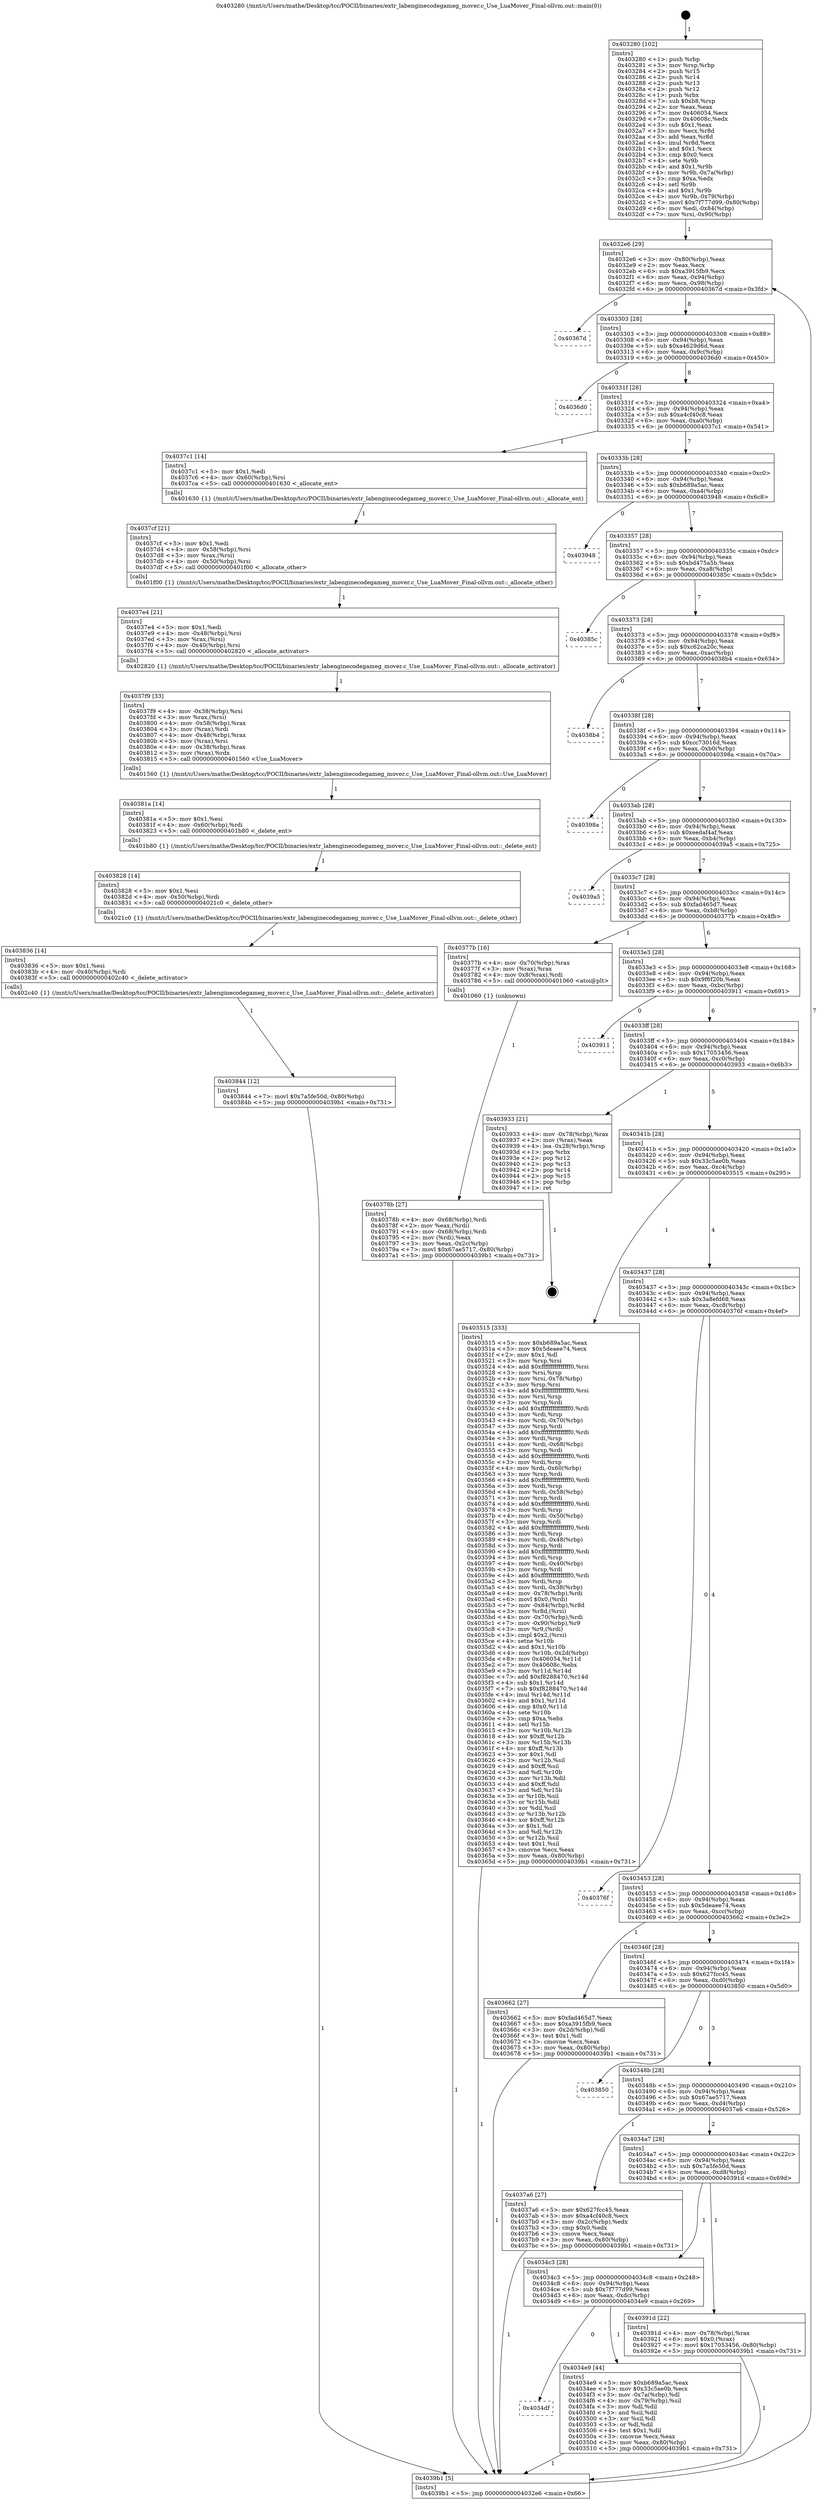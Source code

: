 digraph "0x403280" {
  label = "0x403280 (/mnt/c/Users/mathe/Desktop/tcc/POCII/binaries/extr_labenginecodegameg_mover.c_Use_LuaMover_Final-ollvm.out::main(0))"
  labelloc = "t"
  node[shape=record]

  Entry [label="",width=0.3,height=0.3,shape=circle,fillcolor=black,style=filled]
  "0x4032e6" [label="{
     0x4032e6 [29]\l
     | [instrs]\l
     &nbsp;&nbsp;0x4032e6 \<+3\>: mov -0x80(%rbp),%eax\l
     &nbsp;&nbsp;0x4032e9 \<+2\>: mov %eax,%ecx\l
     &nbsp;&nbsp;0x4032eb \<+6\>: sub $0xa3915fb9,%ecx\l
     &nbsp;&nbsp;0x4032f1 \<+6\>: mov %eax,-0x94(%rbp)\l
     &nbsp;&nbsp;0x4032f7 \<+6\>: mov %ecx,-0x98(%rbp)\l
     &nbsp;&nbsp;0x4032fd \<+6\>: je 000000000040367d \<main+0x3fd\>\l
  }"]
  "0x40367d" [label="{
     0x40367d\l
  }", style=dashed]
  "0x403303" [label="{
     0x403303 [28]\l
     | [instrs]\l
     &nbsp;&nbsp;0x403303 \<+5\>: jmp 0000000000403308 \<main+0x88\>\l
     &nbsp;&nbsp;0x403308 \<+6\>: mov -0x94(%rbp),%eax\l
     &nbsp;&nbsp;0x40330e \<+5\>: sub $0xa4629d6d,%eax\l
     &nbsp;&nbsp;0x403313 \<+6\>: mov %eax,-0x9c(%rbp)\l
     &nbsp;&nbsp;0x403319 \<+6\>: je 00000000004036d0 \<main+0x450\>\l
  }"]
  Exit [label="",width=0.3,height=0.3,shape=circle,fillcolor=black,style=filled,peripheries=2]
  "0x4036d0" [label="{
     0x4036d0\l
  }", style=dashed]
  "0x40331f" [label="{
     0x40331f [28]\l
     | [instrs]\l
     &nbsp;&nbsp;0x40331f \<+5\>: jmp 0000000000403324 \<main+0xa4\>\l
     &nbsp;&nbsp;0x403324 \<+6\>: mov -0x94(%rbp),%eax\l
     &nbsp;&nbsp;0x40332a \<+5\>: sub $0xa4cf40c8,%eax\l
     &nbsp;&nbsp;0x40332f \<+6\>: mov %eax,-0xa0(%rbp)\l
     &nbsp;&nbsp;0x403335 \<+6\>: je 00000000004037c1 \<main+0x541\>\l
  }"]
  "0x403844" [label="{
     0x403844 [12]\l
     | [instrs]\l
     &nbsp;&nbsp;0x403844 \<+7\>: movl $0x7a5fe50d,-0x80(%rbp)\l
     &nbsp;&nbsp;0x40384b \<+5\>: jmp 00000000004039b1 \<main+0x731\>\l
  }"]
  "0x4037c1" [label="{
     0x4037c1 [14]\l
     | [instrs]\l
     &nbsp;&nbsp;0x4037c1 \<+5\>: mov $0x1,%edi\l
     &nbsp;&nbsp;0x4037c6 \<+4\>: mov -0x60(%rbp),%rsi\l
     &nbsp;&nbsp;0x4037ca \<+5\>: call 0000000000401630 \<_allocate_ent\>\l
     | [calls]\l
     &nbsp;&nbsp;0x401630 \{1\} (/mnt/c/Users/mathe/Desktop/tcc/POCII/binaries/extr_labenginecodegameg_mover.c_Use_LuaMover_Final-ollvm.out::_allocate_ent)\l
  }"]
  "0x40333b" [label="{
     0x40333b [28]\l
     | [instrs]\l
     &nbsp;&nbsp;0x40333b \<+5\>: jmp 0000000000403340 \<main+0xc0\>\l
     &nbsp;&nbsp;0x403340 \<+6\>: mov -0x94(%rbp),%eax\l
     &nbsp;&nbsp;0x403346 \<+5\>: sub $0xb689a5ac,%eax\l
     &nbsp;&nbsp;0x40334b \<+6\>: mov %eax,-0xa4(%rbp)\l
     &nbsp;&nbsp;0x403351 \<+6\>: je 0000000000403948 \<main+0x6c8\>\l
  }"]
  "0x403836" [label="{
     0x403836 [14]\l
     | [instrs]\l
     &nbsp;&nbsp;0x403836 \<+5\>: mov $0x1,%esi\l
     &nbsp;&nbsp;0x40383b \<+4\>: mov -0x40(%rbp),%rdi\l
     &nbsp;&nbsp;0x40383f \<+5\>: call 0000000000402c40 \<_delete_activator\>\l
     | [calls]\l
     &nbsp;&nbsp;0x402c40 \{1\} (/mnt/c/Users/mathe/Desktop/tcc/POCII/binaries/extr_labenginecodegameg_mover.c_Use_LuaMover_Final-ollvm.out::_delete_activator)\l
  }"]
  "0x403948" [label="{
     0x403948\l
  }", style=dashed]
  "0x403357" [label="{
     0x403357 [28]\l
     | [instrs]\l
     &nbsp;&nbsp;0x403357 \<+5\>: jmp 000000000040335c \<main+0xdc\>\l
     &nbsp;&nbsp;0x40335c \<+6\>: mov -0x94(%rbp),%eax\l
     &nbsp;&nbsp;0x403362 \<+5\>: sub $0xbd475a5b,%eax\l
     &nbsp;&nbsp;0x403367 \<+6\>: mov %eax,-0xa8(%rbp)\l
     &nbsp;&nbsp;0x40336d \<+6\>: je 000000000040385c \<main+0x5dc\>\l
  }"]
  "0x403828" [label="{
     0x403828 [14]\l
     | [instrs]\l
     &nbsp;&nbsp;0x403828 \<+5\>: mov $0x1,%esi\l
     &nbsp;&nbsp;0x40382d \<+4\>: mov -0x50(%rbp),%rdi\l
     &nbsp;&nbsp;0x403831 \<+5\>: call 00000000004021c0 \<_delete_other\>\l
     | [calls]\l
     &nbsp;&nbsp;0x4021c0 \{1\} (/mnt/c/Users/mathe/Desktop/tcc/POCII/binaries/extr_labenginecodegameg_mover.c_Use_LuaMover_Final-ollvm.out::_delete_other)\l
  }"]
  "0x40385c" [label="{
     0x40385c\l
  }", style=dashed]
  "0x403373" [label="{
     0x403373 [28]\l
     | [instrs]\l
     &nbsp;&nbsp;0x403373 \<+5\>: jmp 0000000000403378 \<main+0xf8\>\l
     &nbsp;&nbsp;0x403378 \<+6\>: mov -0x94(%rbp),%eax\l
     &nbsp;&nbsp;0x40337e \<+5\>: sub $0xc62ca20c,%eax\l
     &nbsp;&nbsp;0x403383 \<+6\>: mov %eax,-0xac(%rbp)\l
     &nbsp;&nbsp;0x403389 \<+6\>: je 00000000004038b4 \<main+0x634\>\l
  }"]
  "0x40381a" [label="{
     0x40381a [14]\l
     | [instrs]\l
     &nbsp;&nbsp;0x40381a \<+5\>: mov $0x1,%esi\l
     &nbsp;&nbsp;0x40381f \<+4\>: mov -0x60(%rbp),%rdi\l
     &nbsp;&nbsp;0x403823 \<+5\>: call 0000000000401b80 \<_delete_ent\>\l
     | [calls]\l
     &nbsp;&nbsp;0x401b80 \{1\} (/mnt/c/Users/mathe/Desktop/tcc/POCII/binaries/extr_labenginecodegameg_mover.c_Use_LuaMover_Final-ollvm.out::_delete_ent)\l
  }"]
  "0x4038b4" [label="{
     0x4038b4\l
  }", style=dashed]
  "0x40338f" [label="{
     0x40338f [28]\l
     | [instrs]\l
     &nbsp;&nbsp;0x40338f \<+5\>: jmp 0000000000403394 \<main+0x114\>\l
     &nbsp;&nbsp;0x403394 \<+6\>: mov -0x94(%rbp),%eax\l
     &nbsp;&nbsp;0x40339a \<+5\>: sub $0xcc73016d,%eax\l
     &nbsp;&nbsp;0x40339f \<+6\>: mov %eax,-0xb0(%rbp)\l
     &nbsp;&nbsp;0x4033a5 \<+6\>: je 000000000040398a \<main+0x70a\>\l
  }"]
  "0x4037f9" [label="{
     0x4037f9 [33]\l
     | [instrs]\l
     &nbsp;&nbsp;0x4037f9 \<+4\>: mov -0x38(%rbp),%rsi\l
     &nbsp;&nbsp;0x4037fd \<+3\>: mov %rax,(%rsi)\l
     &nbsp;&nbsp;0x403800 \<+4\>: mov -0x58(%rbp),%rax\l
     &nbsp;&nbsp;0x403804 \<+3\>: mov (%rax),%rdi\l
     &nbsp;&nbsp;0x403807 \<+4\>: mov -0x48(%rbp),%rax\l
     &nbsp;&nbsp;0x40380b \<+3\>: mov (%rax),%rsi\l
     &nbsp;&nbsp;0x40380e \<+4\>: mov -0x38(%rbp),%rax\l
     &nbsp;&nbsp;0x403812 \<+3\>: mov (%rax),%rdx\l
     &nbsp;&nbsp;0x403815 \<+5\>: call 0000000000401560 \<Use_LuaMover\>\l
     | [calls]\l
     &nbsp;&nbsp;0x401560 \{1\} (/mnt/c/Users/mathe/Desktop/tcc/POCII/binaries/extr_labenginecodegameg_mover.c_Use_LuaMover_Final-ollvm.out::Use_LuaMover)\l
  }"]
  "0x40398a" [label="{
     0x40398a\l
  }", style=dashed]
  "0x4033ab" [label="{
     0x4033ab [28]\l
     | [instrs]\l
     &nbsp;&nbsp;0x4033ab \<+5\>: jmp 00000000004033b0 \<main+0x130\>\l
     &nbsp;&nbsp;0x4033b0 \<+6\>: mov -0x94(%rbp),%eax\l
     &nbsp;&nbsp;0x4033b6 \<+5\>: sub $0xeedaf4af,%eax\l
     &nbsp;&nbsp;0x4033bb \<+6\>: mov %eax,-0xb4(%rbp)\l
     &nbsp;&nbsp;0x4033c1 \<+6\>: je 00000000004039a5 \<main+0x725\>\l
  }"]
  "0x4037e4" [label="{
     0x4037e4 [21]\l
     | [instrs]\l
     &nbsp;&nbsp;0x4037e4 \<+5\>: mov $0x1,%edi\l
     &nbsp;&nbsp;0x4037e9 \<+4\>: mov -0x48(%rbp),%rsi\l
     &nbsp;&nbsp;0x4037ed \<+3\>: mov %rax,(%rsi)\l
     &nbsp;&nbsp;0x4037f0 \<+4\>: mov -0x40(%rbp),%rsi\l
     &nbsp;&nbsp;0x4037f4 \<+5\>: call 0000000000402820 \<_allocate_activator\>\l
     | [calls]\l
     &nbsp;&nbsp;0x402820 \{1\} (/mnt/c/Users/mathe/Desktop/tcc/POCII/binaries/extr_labenginecodegameg_mover.c_Use_LuaMover_Final-ollvm.out::_allocate_activator)\l
  }"]
  "0x4039a5" [label="{
     0x4039a5\l
  }", style=dashed]
  "0x4033c7" [label="{
     0x4033c7 [28]\l
     | [instrs]\l
     &nbsp;&nbsp;0x4033c7 \<+5\>: jmp 00000000004033cc \<main+0x14c\>\l
     &nbsp;&nbsp;0x4033cc \<+6\>: mov -0x94(%rbp),%eax\l
     &nbsp;&nbsp;0x4033d2 \<+5\>: sub $0xfad465d7,%eax\l
     &nbsp;&nbsp;0x4033d7 \<+6\>: mov %eax,-0xb8(%rbp)\l
     &nbsp;&nbsp;0x4033dd \<+6\>: je 000000000040377b \<main+0x4fb\>\l
  }"]
  "0x4037cf" [label="{
     0x4037cf [21]\l
     | [instrs]\l
     &nbsp;&nbsp;0x4037cf \<+5\>: mov $0x1,%edi\l
     &nbsp;&nbsp;0x4037d4 \<+4\>: mov -0x58(%rbp),%rsi\l
     &nbsp;&nbsp;0x4037d8 \<+3\>: mov %rax,(%rsi)\l
     &nbsp;&nbsp;0x4037db \<+4\>: mov -0x50(%rbp),%rsi\l
     &nbsp;&nbsp;0x4037df \<+5\>: call 0000000000401f00 \<_allocate_other\>\l
     | [calls]\l
     &nbsp;&nbsp;0x401f00 \{1\} (/mnt/c/Users/mathe/Desktop/tcc/POCII/binaries/extr_labenginecodegameg_mover.c_Use_LuaMover_Final-ollvm.out::_allocate_other)\l
  }"]
  "0x40377b" [label="{
     0x40377b [16]\l
     | [instrs]\l
     &nbsp;&nbsp;0x40377b \<+4\>: mov -0x70(%rbp),%rax\l
     &nbsp;&nbsp;0x40377f \<+3\>: mov (%rax),%rax\l
     &nbsp;&nbsp;0x403782 \<+4\>: mov 0x8(%rax),%rdi\l
     &nbsp;&nbsp;0x403786 \<+5\>: call 0000000000401060 \<atoi@plt\>\l
     | [calls]\l
     &nbsp;&nbsp;0x401060 \{1\} (unknown)\l
  }"]
  "0x4033e3" [label="{
     0x4033e3 [28]\l
     | [instrs]\l
     &nbsp;&nbsp;0x4033e3 \<+5\>: jmp 00000000004033e8 \<main+0x168\>\l
     &nbsp;&nbsp;0x4033e8 \<+6\>: mov -0x94(%rbp),%eax\l
     &nbsp;&nbsp;0x4033ee \<+5\>: sub $0x9f6f20b,%eax\l
     &nbsp;&nbsp;0x4033f3 \<+6\>: mov %eax,-0xbc(%rbp)\l
     &nbsp;&nbsp;0x4033f9 \<+6\>: je 0000000000403911 \<main+0x691\>\l
  }"]
  "0x40378b" [label="{
     0x40378b [27]\l
     | [instrs]\l
     &nbsp;&nbsp;0x40378b \<+4\>: mov -0x68(%rbp),%rdi\l
     &nbsp;&nbsp;0x40378f \<+2\>: mov %eax,(%rdi)\l
     &nbsp;&nbsp;0x403791 \<+4\>: mov -0x68(%rbp),%rdi\l
     &nbsp;&nbsp;0x403795 \<+2\>: mov (%rdi),%eax\l
     &nbsp;&nbsp;0x403797 \<+3\>: mov %eax,-0x2c(%rbp)\l
     &nbsp;&nbsp;0x40379a \<+7\>: movl $0x67ae5717,-0x80(%rbp)\l
     &nbsp;&nbsp;0x4037a1 \<+5\>: jmp 00000000004039b1 \<main+0x731\>\l
  }"]
  "0x403911" [label="{
     0x403911\l
  }", style=dashed]
  "0x4033ff" [label="{
     0x4033ff [28]\l
     | [instrs]\l
     &nbsp;&nbsp;0x4033ff \<+5\>: jmp 0000000000403404 \<main+0x184\>\l
     &nbsp;&nbsp;0x403404 \<+6\>: mov -0x94(%rbp),%eax\l
     &nbsp;&nbsp;0x40340a \<+5\>: sub $0x17053456,%eax\l
     &nbsp;&nbsp;0x40340f \<+6\>: mov %eax,-0xc0(%rbp)\l
     &nbsp;&nbsp;0x403415 \<+6\>: je 0000000000403933 \<main+0x6b3\>\l
  }"]
  "0x403280" [label="{
     0x403280 [102]\l
     | [instrs]\l
     &nbsp;&nbsp;0x403280 \<+1\>: push %rbp\l
     &nbsp;&nbsp;0x403281 \<+3\>: mov %rsp,%rbp\l
     &nbsp;&nbsp;0x403284 \<+2\>: push %r15\l
     &nbsp;&nbsp;0x403286 \<+2\>: push %r14\l
     &nbsp;&nbsp;0x403288 \<+2\>: push %r13\l
     &nbsp;&nbsp;0x40328a \<+2\>: push %r12\l
     &nbsp;&nbsp;0x40328c \<+1\>: push %rbx\l
     &nbsp;&nbsp;0x40328d \<+7\>: sub $0xb8,%rsp\l
     &nbsp;&nbsp;0x403294 \<+2\>: xor %eax,%eax\l
     &nbsp;&nbsp;0x403296 \<+7\>: mov 0x406054,%ecx\l
     &nbsp;&nbsp;0x40329d \<+7\>: mov 0x40608c,%edx\l
     &nbsp;&nbsp;0x4032a4 \<+3\>: sub $0x1,%eax\l
     &nbsp;&nbsp;0x4032a7 \<+3\>: mov %ecx,%r8d\l
     &nbsp;&nbsp;0x4032aa \<+3\>: add %eax,%r8d\l
     &nbsp;&nbsp;0x4032ad \<+4\>: imul %r8d,%ecx\l
     &nbsp;&nbsp;0x4032b1 \<+3\>: and $0x1,%ecx\l
     &nbsp;&nbsp;0x4032b4 \<+3\>: cmp $0x0,%ecx\l
     &nbsp;&nbsp;0x4032b7 \<+4\>: sete %r9b\l
     &nbsp;&nbsp;0x4032bb \<+4\>: and $0x1,%r9b\l
     &nbsp;&nbsp;0x4032bf \<+4\>: mov %r9b,-0x7a(%rbp)\l
     &nbsp;&nbsp;0x4032c3 \<+3\>: cmp $0xa,%edx\l
     &nbsp;&nbsp;0x4032c6 \<+4\>: setl %r9b\l
     &nbsp;&nbsp;0x4032ca \<+4\>: and $0x1,%r9b\l
     &nbsp;&nbsp;0x4032ce \<+4\>: mov %r9b,-0x79(%rbp)\l
     &nbsp;&nbsp;0x4032d2 \<+7\>: movl $0x7f777d99,-0x80(%rbp)\l
     &nbsp;&nbsp;0x4032d9 \<+6\>: mov %edi,-0x84(%rbp)\l
     &nbsp;&nbsp;0x4032df \<+7\>: mov %rsi,-0x90(%rbp)\l
  }"]
  "0x403933" [label="{
     0x403933 [21]\l
     | [instrs]\l
     &nbsp;&nbsp;0x403933 \<+4\>: mov -0x78(%rbp),%rax\l
     &nbsp;&nbsp;0x403937 \<+2\>: mov (%rax),%eax\l
     &nbsp;&nbsp;0x403939 \<+4\>: lea -0x28(%rbp),%rsp\l
     &nbsp;&nbsp;0x40393d \<+1\>: pop %rbx\l
     &nbsp;&nbsp;0x40393e \<+2\>: pop %r12\l
     &nbsp;&nbsp;0x403940 \<+2\>: pop %r13\l
     &nbsp;&nbsp;0x403942 \<+2\>: pop %r14\l
     &nbsp;&nbsp;0x403944 \<+2\>: pop %r15\l
     &nbsp;&nbsp;0x403946 \<+1\>: pop %rbp\l
     &nbsp;&nbsp;0x403947 \<+1\>: ret\l
  }"]
  "0x40341b" [label="{
     0x40341b [28]\l
     | [instrs]\l
     &nbsp;&nbsp;0x40341b \<+5\>: jmp 0000000000403420 \<main+0x1a0\>\l
     &nbsp;&nbsp;0x403420 \<+6\>: mov -0x94(%rbp),%eax\l
     &nbsp;&nbsp;0x403426 \<+5\>: sub $0x33c5ae0b,%eax\l
     &nbsp;&nbsp;0x40342b \<+6\>: mov %eax,-0xc4(%rbp)\l
     &nbsp;&nbsp;0x403431 \<+6\>: je 0000000000403515 \<main+0x295\>\l
  }"]
  "0x4039b1" [label="{
     0x4039b1 [5]\l
     | [instrs]\l
     &nbsp;&nbsp;0x4039b1 \<+5\>: jmp 00000000004032e6 \<main+0x66\>\l
  }"]
  "0x403515" [label="{
     0x403515 [333]\l
     | [instrs]\l
     &nbsp;&nbsp;0x403515 \<+5\>: mov $0xb689a5ac,%eax\l
     &nbsp;&nbsp;0x40351a \<+5\>: mov $0x5deaee74,%ecx\l
     &nbsp;&nbsp;0x40351f \<+2\>: mov $0x1,%dl\l
     &nbsp;&nbsp;0x403521 \<+3\>: mov %rsp,%rsi\l
     &nbsp;&nbsp;0x403524 \<+4\>: add $0xfffffffffffffff0,%rsi\l
     &nbsp;&nbsp;0x403528 \<+3\>: mov %rsi,%rsp\l
     &nbsp;&nbsp;0x40352b \<+4\>: mov %rsi,-0x78(%rbp)\l
     &nbsp;&nbsp;0x40352f \<+3\>: mov %rsp,%rsi\l
     &nbsp;&nbsp;0x403532 \<+4\>: add $0xfffffffffffffff0,%rsi\l
     &nbsp;&nbsp;0x403536 \<+3\>: mov %rsi,%rsp\l
     &nbsp;&nbsp;0x403539 \<+3\>: mov %rsp,%rdi\l
     &nbsp;&nbsp;0x40353c \<+4\>: add $0xfffffffffffffff0,%rdi\l
     &nbsp;&nbsp;0x403540 \<+3\>: mov %rdi,%rsp\l
     &nbsp;&nbsp;0x403543 \<+4\>: mov %rdi,-0x70(%rbp)\l
     &nbsp;&nbsp;0x403547 \<+3\>: mov %rsp,%rdi\l
     &nbsp;&nbsp;0x40354a \<+4\>: add $0xfffffffffffffff0,%rdi\l
     &nbsp;&nbsp;0x40354e \<+3\>: mov %rdi,%rsp\l
     &nbsp;&nbsp;0x403551 \<+4\>: mov %rdi,-0x68(%rbp)\l
     &nbsp;&nbsp;0x403555 \<+3\>: mov %rsp,%rdi\l
     &nbsp;&nbsp;0x403558 \<+4\>: add $0xfffffffffffffff0,%rdi\l
     &nbsp;&nbsp;0x40355c \<+3\>: mov %rdi,%rsp\l
     &nbsp;&nbsp;0x40355f \<+4\>: mov %rdi,-0x60(%rbp)\l
     &nbsp;&nbsp;0x403563 \<+3\>: mov %rsp,%rdi\l
     &nbsp;&nbsp;0x403566 \<+4\>: add $0xfffffffffffffff0,%rdi\l
     &nbsp;&nbsp;0x40356a \<+3\>: mov %rdi,%rsp\l
     &nbsp;&nbsp;0x40356d \<+4\>: mov %rdi,-0x58(%rbp)\l
     &nbsp;&nbsp;0x403571 \<+3\>: mov %rsp,%rdi\l
     &nbsp;&nbsp;0x403574 \<+4\>: add $0xfffffffffffffff0,%rdi\l
     &nbsp;&nbsp;0x403578 \<+3\>: mov %rdi,%rsp\l
     &nbsp;&nbsp;0x40357b \<+4\>: mov %rdi,-0x50(%rbp)\l
     &nbsp;&nbsp;0x40357f \<+3\>: mov %rsp,%rdi\l
     &nbsp;&nbsp;0x403582 \<+4\>: add $0xfffffffffffffff0,%rdi\l
     &nbsp;&nbsp;0x403586 \<+3\>: mov %rdi,%rsp\l
     &nbsp;&nbsp;0x403589 \<+4\>: mov %rdi,-0x48(%rbp)\l
     &nbsp;&nbsp;0x40358d \<+3\>: mov %rsp,%rdi\l
     &nbsp;&nbsp;0x403590 \<+4\>: add $0xfffffffffffffff0,%rdi\l
     &nbsp;&nbsp;0x403594 \<+3\>: mov %rdi,%rsp\l
     &nbsp;&nbsp;0x403597 \<+4\>: mov %rdi,-0x40(%rbp)\l
     &nbsp;&nbsp;0x40359b \<+3\>: mov %rsp,%rdi\l
     &nbsp;&nbsp;0x40359e \<+4\>: add $0xfffffffffffffff0,%rdi\l
     &nbsp;&nbsp;0x4035a2 \<+3\>: mov %rdi,%rsp\l
     &nbsp;&nbsp;0x4035a5 \<+4\>: mov %rdi,-0x38(%rbp)\l
     &nbsp;&nbsp;0x4035a9 \<+4\>: mov -0x78(%rbp),%rdi\l
     &nbsp;&nbsp;0x4035ad \<+6\>: movl $0x0,(%rdi)\l
     &nbsp;&nbsp;0x4035b3 \<+7\>: mov -0x84(%rbp),%r8d\l
     &nbsp;&nbsp;0x4035ba \<+3\>: mov %r8d,(%rsi)\l
     &nbsp;&nbsp;0x4035bd \<+4\>: mov -0x70(%rbp),%rdi\l
     &nbsp;&nbsp;0x4035c1 \<+7\>: mov -0x90(%rbp),%r9\l
     &nbsp;&nbsp;0x4035c8 \<+3\>: mov %r9,(%rdi)\l
     &nbsp;&nbsp;0x4035cb \<+3\>: cmpl $0x2,(%rsi)\l
     &nbsp;&nbsp;0x4035ce \<+4\>: setne %r10b\l
     &nbsp;&nbsp;0x4035d2 \<+4\>: and $0x1,%r10b\l
     &nbsp;&nbsp;0x4035d6 \<+4\>: mov %r10b,-0x2d(%rbp)\l
     &nbsp;&nbsp;0x4035da \<+8\>: mov 0x406054,%r11d\l
     &nbsp;&nbsp;0x4035e2 \<+7\>: mov 0x40608c,%ebx\l
     &nbsp;&nbsp;0x4035e9 \<+3\>: mov %r11d,%r14d\l
     &nbsp;&nbsp;0x4035ec \<+7\>: add $0xf8288470,%r14d\l
     &nbsp;&nbsp;0x4035f3 \<+4\>: sub $0x1,%r14d\l
     &nbsp;&nbsp;0x4035f7 \<+7\>: sub $0xf8288470,%r14d\l
     &nbsp;&nbsp;0x4035fe \<+4\>: imul %r14d,%r11d\l
     &nbsp;&nbsp;0x403602 \<+4\>: and $0x1,%r11d\l
     &nbsp;&nbsp;0x403606 \<+4\>: cmp $0x0,%r11d\l
     &nbsp;&nbsp;0x40360a \<+4\>: sete %r10b\l
     &nbsp;&nbsp;0x40360e \<+3\>: cmp $0xa,%ebx\l
     &nbsp;&nbsp;0x403611 \<+4\>: setl %r15b\l
     &nbsp;&nbsp;0x403615 \<+3\>: mov %r10b,%r12b\l
     &nbsp;&nbsp;0x403618 \<+4\>: xor $0xff,%r12b\l
     &nbsp;&nbsp;0x40361c \<+3\>: mov %r15b,%r13b\l
     &nbsp;&nbsp;0x40361f \<+4\>: xor $0xff,%r13b\l
     &nbsp;&nbsp;0x403623 \<+3\>: xor $0x1,%dl\l
     &nbsp;&nbsp;0x403626 \<+3\>: mov %r12b,%sil\l
     &nbsp;&nbsp;0x403629 \<+4\>: and $0xff,%sil\l
     &nbsp;&nbsp;0x40362d \<+3\>: and %dl,%r10b\l
     &nbsp;&nbsp;0x403630 \<+3\>: mov %r13b,%dil\l
     &nbsp;&nbsp;0x403633 \<+4\>: and $0xff,%dil\l
     &nbsp;&nbsp;0x403637 \<+3\>: and %dl,%r15b\l
     &nbsp;&nbsp;0x40363a \<+3\>: or %r10b,%sil\l
     &nbsp;&nbsp;0x40363d \<+3\>: or %r15b,%dil\l
     &nbsp;&nbsp;0x403640 \<+3\>: xor %dil,%sil\l
     &nbsp;&nbsp;0x403643 \<+3\>: or %r13b,%r12b\l
     &nbsp;&nbsp;0x403646 \<+4\>: xor $0xff,%r12b\l
     &nbsp;&nbsp;0x40364a \<+3\>: or $0x1,%dl\l
     &nbsp;&nbsp;0x40364d \<+3\>: and %dl,%r12b\l
     &nbsp;&nbsp;0x403650 \<+3\>: or %r12b,%sil\l
     &nbsp;&nbsp;0x403653 \<+4\>: test $0x1,%sil\l
     &nbsp;&nbsp;0x403657 \<+3\>: cmovne %ecx,%eax\l
     &nbsp;&nbsp;0x40365a \<+3\>: mov %eax,-0x80(%rbp)\l
     &nbsp;&nbsp;0x40365d \<+5\>: jmp 00000000004039b1 \<main+0x731\>\l
  }"]
  "0x403437" [label="{
     0x403437 [28]\l
     | [instrs]\l
     &nbsp;&nbsp;0x403437 \<+5\>: jmp 000000000040343c \<main+0x1bc\>\l
     &nbsp;&nbsp;0x40343c \<+6\>: mov -0x94(%rbp),%eax\l
     &nbsp;&nbsp;0x403442 \<+5\>: sub $0x3a8efd68,%eax\l
     &nbsp;&nbsp;0x403447 \<+6\>: mov %eax,-0xc8(%rbp)\l
     &nbsp;&nbsp;0x40344d \<+6\>: je 000000000040376f \<main+0x4ef\>\l
  }"]
  "0x4034df" [label="{
     0x4034df\l
  }", style=dashed]
  "0x40376f" [label="{
     0x40376f\l
  }", style=dashed]
  "0x403453" [label="{
     0x403453 [28]\l
     | [instrs]\l
     &nbsp;&nbsp;0x403453 \<+5\>: jmp 0000000000403458 \<main+0x1d8\>\l
     &nbsp;&nbsp;0x403458 \<+6\>: mov -0x94(%rbp),%eax\l
     &nbsp;&nbsp;0x40345e \<+5\>: sub $0x5deaee74,%eax\l
     &nbsp;&nbsp;0x403463 \<+6\>: mov %eax,-0xcc(%rbp)\l
     &nbsp;&nbsp;0x403469 \<+6\>: je 0000000000403662 \<main+0x3e2\>\l
  }"]
  "0x4034e9" [label="{
     0x4034e9 [44]\l
     | [instrs]\l
     &nbsp;&nbsp;0x4034e9 \<+5\>: mov $0xb689a5ac,%eax\l
     &nbsp;&nbsp;0x4034ee \<+5\>: mov $0x33c5ae0b,%ecx\l
     &nbsp;&nbsp;0x4034f3 \<+3\>: mov -0x7a(%rbp),%dl\l
     &nbsp;&nbsp;0x4034f6 \<+4\>: mov -0x79(%rbp),%sil\l
     &nbsp;&nbsp;0x4034fa \<+3\>: mov %dl,%dil\l
     &nbsp;&nbsp;0x4034fd \<+3\>: and %sil,%dil\l
     &nbsp;&nbsp;0x403500 \<+3\>: xor %sil,%dl\l
     &nbsp;&nbsp;0x403503 \<+3\>: or %dl,%dil\l
     &nbsp;&nbsp;0x403506 \<+4\>: test $0x1,%dil\l
     &nbsp;&nbsp;0x40350a \<+3\>: cmovne %ecx,%eax\l
     &nbsp;&nbsp;0x40350d \<+3\>: mov %eax,-0x80(%rbp)\l
     &nbsp;&nbsp;0x403510 \<+5\>: jmp 00000000004039b1 \<main+0x731\>\l
  }"]
  "0x403662" [label="{
     0x403662 [27]\l
     | [instrs]\l
     &nbsp;&nbsp;0x403662 \<+5\>: mov $0xfad465d7,%eax\l
     &nbsp;&nbsp;0x403667 \<+5\>: mov $0xa3915fb9,%ecx\l
     &nbsp;&nbsp;0x40366c \<+3\>: mov -0x2d(%rbp),%dl\l
     &nbsp;&nbsp;0x40366f \<+3\>: test $0x1,%dl\l
     &nbsp;&nbsp;0x403672 \<+3\>: cmovne %ecx,%eax\l
     &nbsp;&nbsp;0x403675 \<+3\>: mov %eax,-0x80(%rbp)\l
     &nbsp;&nbsp;0x403678 \<+5\>: jmp 00000000004039b1 \<main+0x731\>\l
  }"]
  "0x40346f" [label="{
     0x40346f [28]\l
     | [instrs]\l
     &nbsp;&nbsp;0x40346f \<+5\>: jmp 0000000000403474 \<main+0x1f4\>\l
     &nbsp;&nbsp;0x403474 \<+6\>: mov -0x94(%rbp),%eax\l
     &nbsp;&nbsp;0x40347a \<+5\>: sub $0x627fcc45,%eax\l
     &nbsp;&nbsp;0x40347f \<+6\>: mov %eax,-0xd0(%rbp)\l
     &nbsp;&nbsp;0x403485 \<+6\>: je 0000000000403850 \<main+0x5d0\>\l
  }"]
  "0x4034c3" [label="{
     0x4034c3 [28]\l
     | [instrs]\l
     &nbsp;&nbsp;0x4034c3 \<+5\>: jmp 00000000004034c8 \<main+0x248\>\l
     &nbsp;&nbsp;0x4034c8 \<+6\>: mov -0x94(%rbp),%eax\l
     &nbsp;&nbsp;0x4034ce \<+5\>: sub $0x7f777d99,%eax\l
     &nbsp;&nbsp;0x4034d3 \<+6\>: mov %eax,-0xdc(%rbp)\l
     &nbsp;&nbsp;0x4034d9 \<+6\>: je 00000000004034e9 \<main+0x269\>\l
  }"]
  "0x403850" [label="{
     0x403850\l
  }", style=dashed]
  "0x40348b" [label="{
     0x40348b [28]\l
     | [instrs]\l
     &nbsp;&nbsp;0x40348b \<+5\>: jmp 0000000000403490 \<main+0x210\>\l
     &nbsp;&nbsp;0x403490 \<+6\>: mov -0x94(%rbp),%eax\l
     &nbsp;&nbsp;0x403496 \<+5\>: sub $0x67ae5717,%eax\l
     &nbsp;&nbsp;0x40349b \<+6\>: mov %eax,-0xd4(%rbp)\l
     &nbsp;&nbsp;0x4034a1 \<+6\>: je 00000000004037a6 \<main+0x526\>\l
  }"]
  "0x40391d" [label="{
     0x40391d [22]\l
     | [instrs]\l
     &nbsp;&nbsp;0x40391d \<+4\>: mov -0x78(%rbp),%rax\l
     &nbsp;&nbsp;0x403921 \<+6\>: movl $0x0,(%rax)\l
     &nbsp;&nbsp;0x403927 \<+7\>: movl $0x17053456,-0x80(%rbp)\l
     &nbsp;&nbsp;0x40392e \<+5\>: jmp 00000000004039b1 \<main+0x731\>\l
  }"]
  "0x4037a6" [label="{
     0x4037a6 [27]\l
     | [instrs]\l
     &nbsp;&nbsp;0x4037a6 \<+5\>: mov $0x627fcc45,%eax\l
     &nbsp;&nbsp;0x4037ab \<+5\>: mov $0xa4cf40c8,%ecx\l
     &nbsp;&nbsp;0x4037b0 \<+3\>: mov -0x2c(%rbp),%edx\l
     &nbsp;&nbsp;0x4037b3 \<+3\>: cmp $0x0,%edx\l
     &nbsp;&nbsp;0x4037b6 \<+3\>: cmove %ecx,%eax\l
     &nbsp;&nbsp;0x4037b9 \<+3\>: mov %eax,-0x80(%rbp)\l
     &nbsp;&nbsp;0x4037bc \<+5\>: jmp 00000000004039b1 \<main+0x731\>\l
  }"]
  "0x4034a7" [label="{
     0x4034a7 [28]\l
     | [instrs]\l
     &nbsp;&nbsp;0x4034a7 \<+5\>: jmp 00000000004034ac \<main+0x22c\>\l
     &nbsp;&nbsp;0x4034ac \<+6\>: mov -0x94(%rbp),%eax\l
     &nbsp;&nbsp;0x4034b2 \<+5\>: sub $0x7a5fe50d,%eax\l
     &nbsp;&nbsp;0x4034b7 \<+6\>: mov %eax,-0xd8(%rbp)\l
     &nbsp;&nbsp;0x4034bd \<+6\>: je 000000000040391d \<main+0x69d\>\l
  }"]
  Entry -> "0x403280" [label=" 1"]
  "0x4032e6" -> "0x40367d" [label=" 0"]
  "0x4032e6" -> "0x403303" [label=" 8"]
  "0x403933" -> Exit [label=" 1"]
  "0x403303" -> "0x4036d0" [label=" 0"]
  "0x403303" -> "0x40331f" [label=" 8"]
  "0x40391d" -> "0x4039b1" [label=" 1"]
  "0x40331f" -> "0x4037c1" [label=" 1"]
  "0x40331f" -> "0x40333b" [label=" 7"]
  "0x403844" -> "0x4039b1" [label=" 1"]
  "0x40333b" -> "0x403948" [label=" 0"]
  "0x40333b" -> "0x403357" [label=" 7"]
  "0x403836" -> "0x403844" [label=" 1"]
  "0x403357" -> "0x40385c" [label=" 0"]
  "0x403357" -> "0x403373" [label=" 7"]
  "0x403828" -> "0x403836" [label=" 1"]
  "0x403373" -> "0x4038b4" [label=" 0"]
  "0x403373" -> "0x40338f" [label=" 7"]
  "0x40381a" -> "0x403828" [label=" 1"]
  "0x40338f" -> "0x40398a" [label=" 0"]
  "0x40338f" -> "0x4033ab" [label=" 7"]
  "0x4037f9" -> "0x40381a" [label=" 1"]
  "0x4033ab" -> "0x4039a5" [label=" 0"]
  "0x4033ab" -> "0x4033c7" [label=" 7"]
  "0x4037e4" -> "0x4037f9" [label=" 1"]
  "0x4033c7" -> "0x40377b" [label=" 1"]
  "0x4033c7" -> "0x4033e3" [label=" 6"]
  "0x4037cf" -> "0x4037e4" [label=" 1"]
  "0x4033e3" -> "0x403911" [label=" 0"]
  "0x4033e3" -> "0x4033ff" [label=" 6"]
  "0x4037c1" -> "0x4037cf" [label=" 1"]
  "0x4033ff" -> "0x403933" [label=" 1"]
  "0x4033ff" -> "0x40341b" [label=" 5"]
  "0x40378b" -> "0x4039b1" [label=" 1"]
  "0x40341b" -> "0x403515" [label=" 1"]
  "0x40341b" -> "0x403437" [label=" 4"]
  "0x40377b" -> "0x40378b" [label=" 1"]
  "0x403437" -> "0x40376f" [label=" 0"]
  "0x403437" -> "0x403453" [label=" 4"]
  "0x403662" -> "0x4039b1" [label=" 1"]
  "0x403453" -> "0x403662" [label=" 1"]
  "0x403453" -> "0x40346f" [label=" 3"]
  "0x403515" -> "0x4039b1" [label=" 1"]
  "0x40346f" -> "0x403850" [label=" 0"]
  "0x40346f" -> "0x40348b" [label=" 3"]
  "0x4039b1" -> "0x4032e6" [label=" 7"]
  "0x40348b" -> "0x4037a6" [label=" 1"]
  "0x40348b" -> "0x4034a7" [label=" 2"]
  "0x403280" -> "0x4032e6" [label=" 1"]
  "0x4034a7" -> "0x40391d" [label=" 1"]
  "0x4034a7" -> "0x4034c3" [label=" 1"]
  "0x4037a6" -> "0x4039b1" [label=" 1"]
  "0x4034c3" -> "0x4034e9" [label=" 1"]
  "0x4034c3" -> "0x4034df" [label=" 0"]
  "0x4034e9" -> "0x4039b1" [label=" 1"]
}
